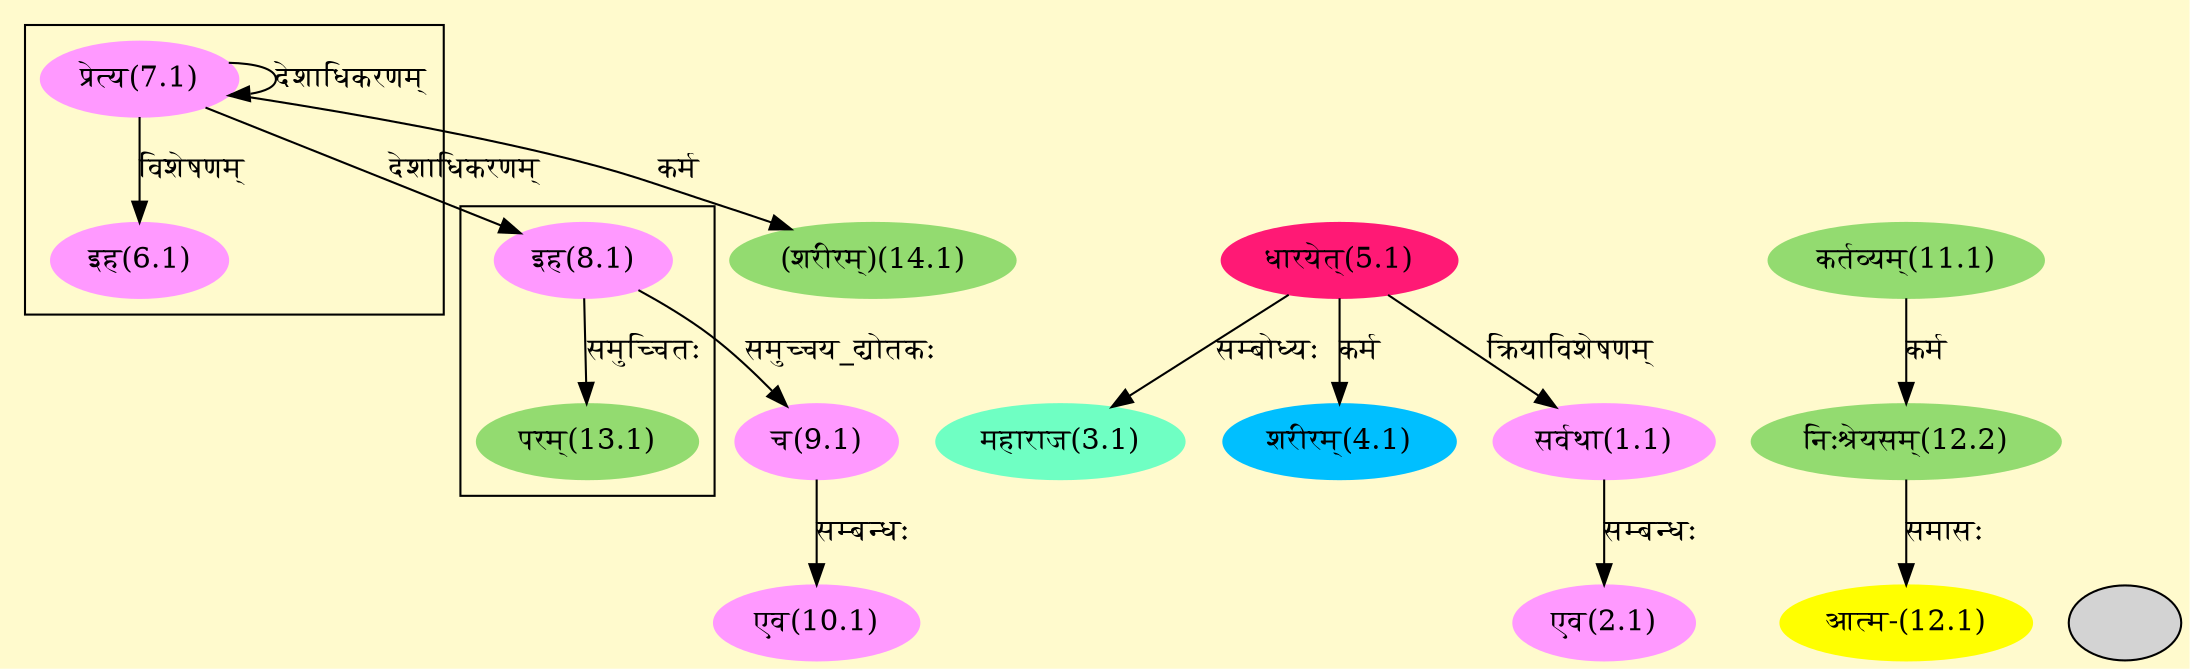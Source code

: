 digraph G{
rankdir=BT;
 compound=true;
 bgcolor="lemonchiffon1";

subgraph cluster_1{
Node6_1 [style=filled, color="#FF99FF" label = "इह(6.1)"]
Node7_1 [style=filled, color="#FF99FF" label = "प्रेत्य(7.1)"]

}

subgraph cluster_2{
Node13_1 [style=filled, color="#93DB70" label = "परम्(13.1)"]
Node8_1 [style=filled, color="#FF99FF" label = "इह(8.1)"]

}
Node1_1 [style=filled, color="#FF99FF" label = "सर्वथा(1.1)"]
Node5_1 [style=filled, color="#FF1975" label = "धारयेत्(5.1)"]
Node2_1 [style=filled, color="#FF99FF" label = "एव(2.1)"]
Node3_1 [style=filled, color="#6FFFC3" label = "महाराज(3.1)"]
Node4_1 [style=filled, color="#00BFFF" label = "शरीरम्(4.1)"]
Node [style=filled, color="" label = "()"]
Node7_1 [style=filled, color="#FF99FF" label = "प्रेत्य(7.1)"]
Node8_1 [style=filled, color="#FF99FF" label = "इह(8.1)"]
Node9_1 [style=filled, color="#FF99FF" label = "च(9.1)"]
Node10_1 [style=filled, color="#FF99FF" label = "एव(10.1)"]
Node11_1 [style=filled, color="#93DB70" label = "कर्तव्यम्(11.1)"]
Node12 [style=filled, color="" label = ""]
Node12_1 [style=filled, color="#FFFF00" label = "आत्म-(12.1)"]
Node12_2 [style=filled, color="#93DB70" label = "निःश्रेयसम्(12.2)"]
Node14_1 [style=filled, color="#93DB70" label = "(शरीरम्)(14.1)"]
/* Start of Relations section */

Node1_1 -> Node5_1 [  label="क्रियाविशेषणम्"  dir="back" ]
Node2_1 -> Node1_1 [  label="सम्बन्धः"  dir="back" ]
Node3_1 -> Node5_1 [  label="सम्बोध्यः"  dir="back" ]
Node4_1 -> Node5_1 [  label="कर्म"  dir="back" ]
Node6_1 -> Node7_1 [  label="विशेषणम्"  dir="back" ]
Node7_1 -> Node7_1 [  label="देशाधिकरणम्"  dir="back" ]
Node8_1 -> Node7_1 [  label="देशाधिकरणम्"  dir="back" ]
Node9_1 -> Node8_1 [  label="समुच्चय_द्योतकः"  dir="back" ]
Node10_1 -> Node9_1 [  label="सम्बन्धः"  dir="back" ]
Node12_1 -> Node12_2 [  label="समासः"  dir="back" ]
Node12_2 -> Node11_1 [  label="कर्म"  dir="back" ]
Node13_1 -> Node8_1 [  label="समुच्चितः"  dir="back" ]
Node14_1 -> Node7_1 [  label="कर्म"  dir="back" ]
}
